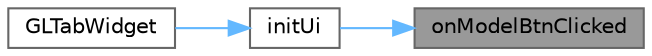 digraph "onModelBtnClicked"
{
 // LATEX_PDF_SIZE
  bgcolor="transparent";
  edge [fontname=Helvetica,fontsize=10,labelfontname=Helvetica,labelfontsize=10];
  node [fontname=Helvetica,fontsize=10,shape=box,height=0.2,width=0.4];
  rankdir="RL";
  Node1 [id="Node000001",label="onModelBtnClicked",height=0.2,width=0.4,color="gray40", fillcolor="grey60", style="filled", fontcolor="black",tooltip="模式按钮点击槽函数"];
  Node1 -> Node2 [id="edge1_Node000001_Node000002",dir="back",color="steelblue1",style="solid",tooltip=" "];
  Node2 [id="Node000002",label="initUi",height=0.2,width=0.4,color="grey40", fillcolor="white", style="filled",URL="$class_g_l_tab_widget.html#afba6e95967cc3eb25fd518f7bde6ec04",tooltip="初始化界面"];
  Node2 -> Node3 [id="edge2_Node000002_Node000003",dir="back",color="steelblue1",style="solid",tooltip=" "];
  Node3 [id="Node000003",label="GLTabWidget",height=0.2,width=0.4,color="grey40", fillcolor="white", style="filled",URL="$class_g_l_tab_widget.html#acf273a069a5b1975e841029f169e76ef",tooltip="构造函数，初始化推荐界面"];
}
